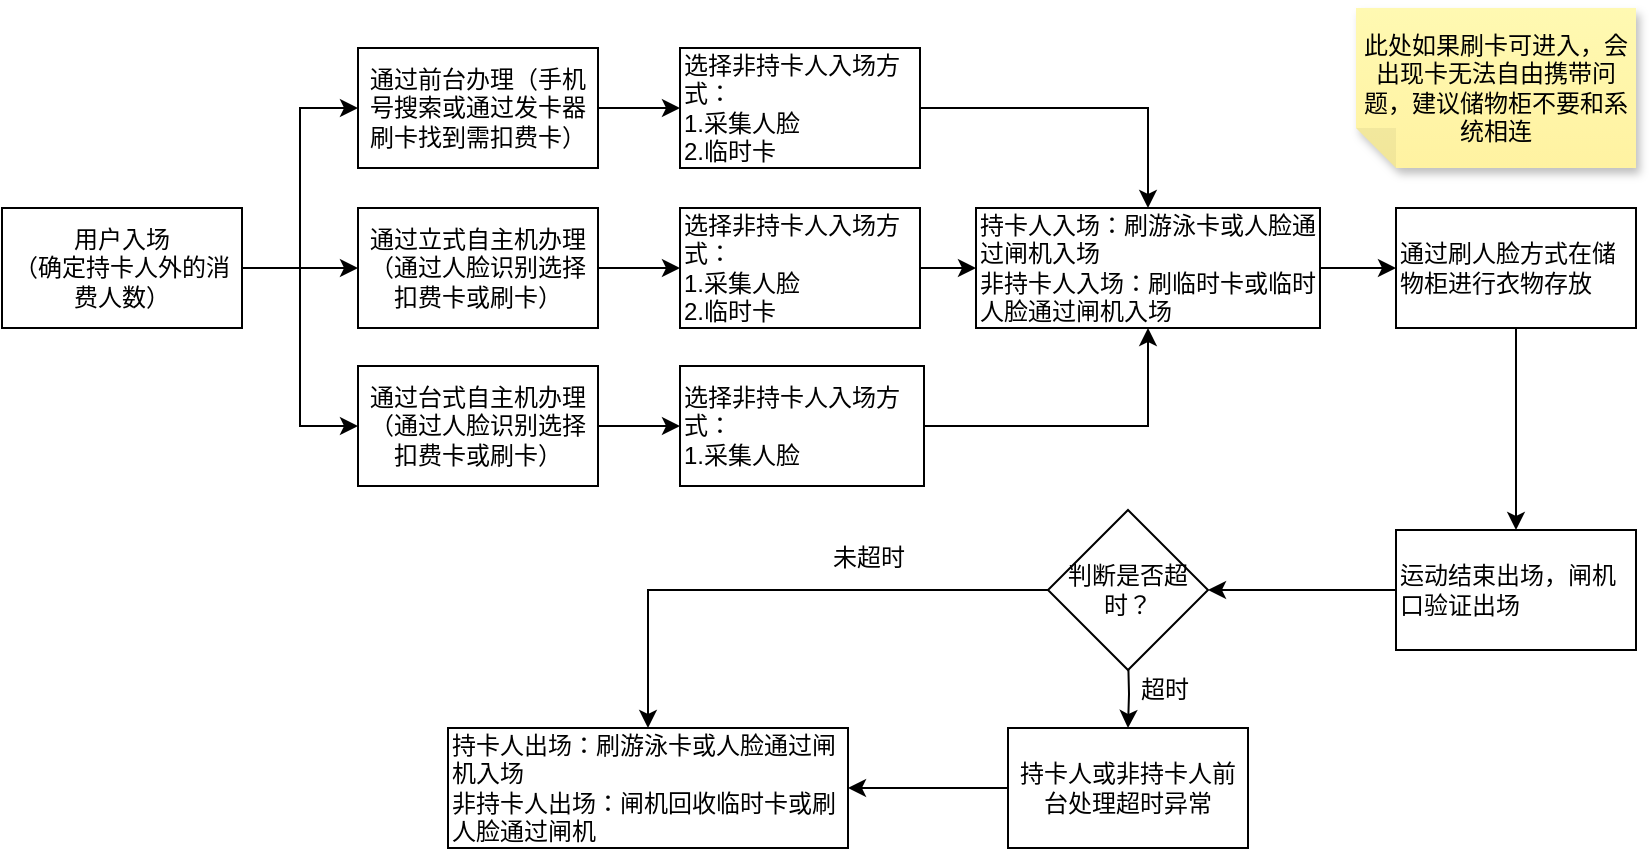 <mxfile version="21.0.6" type="github">
  <diagram id="C5RBs43oDa-KdzZeNtuy" name="Page-1">
    <mxGraphModel dx="1434" dy="699" grid="1" gridSize="10" guides="1" tooltips="1" connect="1" arrows="1" fold="1" page="1" pageScale="1" pageWidth="827" pageHeight="1169" math="0" shadow="0">
      <root>
        <mxCell id="WIyWlLk6GJQsqaUBKTNV-0" />
        <mxCell id="WIyWlLk6GJQsqaUBKTNV-1" parent="WIyWlLk6GJQsqaUBKTNV-0" />
        <mxCell id="iTxTnmrPjzGDXyez09_j-1" value="" style="edgeStyle=orthogonalEdgeStyle;rounded=0;orthogonalLoop=1;jettySize=auto;html=1;entryX=0;entryY=0.5;entryDx=0;entryDy=0;" edge="1" parent="WIyWlLk6GJQsqaUBKTNV-1" source="iTxTnmrPjzGDXyez09_j-3" target="iTxTnmrPjzGDXyez09_j-5">
          <mxGeometry relative="1" as="geometry" />
        </mxCell>
        <mxCell id="iTxTnmrPjzGDXyez09_j-2" value="" style="edgeStyle=orthogonalEdgeStyle;rounded=0;orthogonalLoop=1;jettySize=auto;html=1;entryX=0;entryY=0.5;entryDx=0;entryDy=0;" edge="1" parent="WIyWlLk6GJQsqaUBKTNV-1" source="iTxTnmrPjzGDXyez09_j-3" target="iTxTnmrPjzGDXyez09_j-9">
          <mxGeometry relative="1" as="geometry" />
        </mxCell>
        <mxCell id="iTxTnmrPjzGDXyez09_j-29" value="" style="edgeStyle=orthogonalEdgeStyle;rounded=0;orthogonalLoop=1;jettySize=auto;html=1;entryX=0;entryY=0.5;entryDx=0;entryDy=0;" edge="1" parent="WIyWlLk6GJQsqaUBKTNV-1" source="iTxTnmrPjzGDXyez09_j-3" target="iTxTnmrPjzGDXyez09_j-28">
          <mxGeometry relative="1" as="geometry" />
        </mxCell>
        <mxCell id="iTxTnmrPjzGDXyez09_j-3" value="用户入场&lt;br&gt;（确定持卡人外的消费人数）" style="rounded=0;whiteSpace=wrap;html=1;" vertex="1" parent="WIyWlLk6GJQsqaUBKTNV-1">
          <mxGeometry x="20" y="310" width="120" height="60" as="geometry" />
        </mxCell>
        <mxCell id="iTxTnmrPjzGDXyez09_j-58" value="" style="edgeStyle=orthogonalEdgeStyle;rounded=0;orthogonalLoop=1;jettySize=auto;html=1;" edge="1" parent="WIyWlLk6GJQsqaUBKTNV-1" source="iTxTnmrPjzGDXyez09_j-5" target="iTxTnmrPjzGDXyez09_j-57">
          <mxGeometry relative="1" as="geometry" />
        </mxCell>
        <mxCell id="iTxTnmrPjzGDXyez09_j-5" value="通过立式自主机办理（通过人脸识别选择扣费卡或刷卡）" style="whiteSpace=wrap;html=1;rounded=0;" vertex="1" parent="WIyWlLk6GJQsqaUBKTNV-1">
          <mxGeometry x="198" y="310" width="120" height="60" as="geometry" />
        </mxCell>
        <mxCell id="iTxTnmrPjzGDXyez09_j-56" value="" style="edgeStyle=orthogonalEdgeStyle;rounded=0;orthogonalLoop=1;jettySize=auto;html=1;" edge="1" parent="WIyWlLk6GJQsqaUBKTNV-1" source="iTxTnmrPjzGDXyez09_j-9" target="iTxTnmrPjzGDXyez09_j-55">
          <mxGeometry relative="1" as="geometry" />
        </mxCell>
        <mxCell id="iTxTnmrPjzGDXyez09_j-9" value="通过前台办理（手机号搜索或通过发卡器刷卡找到需扣费卡）" style="whiteSpace=wrap;html=1;rounded=0;" vertex="1" parent="WIyWlLk6GJQsqaUBKTNV-1">
          <mxGeometry x="198" y="230" width="120" height="60" as="geometry" />
        </mxCell>
        <mxCell id="iTxTnmrPjzGDXyez09_j-60" value="" style="edgeStyle=orthogonalEdgeStyle;rounded=0;orthogonalLoop=1;jettySize=auto;html=1;" edge="1" parent="WIyWlLk6GJQsqaUBKTNV-1" source="iTxTnmrPjzGDXyez09_j-28" target="iTxTnmrPjzGDXyez09_j-59">
          <mxGeometry relative="1" as="geometry" />
        </mxCell>
        <mxCell id="iTxTnmrPjzGDXyez09_j-28" value="通过台式自主机办理（通过人脸识别选择扣费卡或刷卡）" style="whiteSpace=wrap;html=1;rounded=0;" vertex="1" parent="WIyWlLk6GJQsqaUBKTNV-1">
          <mxGeometry x="198" y="389" width="120" height="60" as="geometry" />
        </mxCell>
        <mxCell id="iTxTnmrPjzGDXyez09_j-64" style="edgeStyle=orthogonalEdgeStyle;rounded=0;orthogonalLoop=1;jettySize=auto;html=1;exitX=1;exitY=0.5;exitDx=0;exitDy=0;entryX=0.5;entryY=0;entryDx=0;entryDy=0;" edge="1" parent="WIyWlLk6GJQsqaUBKTNV-1" source="iTxTnmrPjzGDXyez09_j-55" target="iTxTnmrPjzGDXyez09_j-62">
          <mxGeometry relative="1" as="geometry" />
        </mxCell>
        <mxCell id="iTxTnmrPjzGDXyez09_j-55" value="&lt;div style=&quot;&quot;&gt;&lt;span style=&quot;background-color: initial;&quot;&gt;选择非持卡人入场方式：&lt;/span&gt;&lt;/div&gt;1.采集人脸&lt;br&gt;2.临时卡" style="whiteSpace=wrap;html=1;rounded=0;align=left;" vertex="1" parent="WIyWlLk6GJQsqaUBKTNV-1">
          <mxGeometry x="359" y="230" width="120" height="60" as="geometry" />
        </mxCell>
        <mxCell id="iTxTnmrPjzGDXyez09_j-63" value="" style="edgeStyle=orthogonalEdgeStyle;rounded=0;orthogonalLoop=1;jettySize=auto;html=1;" edge="1" parent="WIyWlLk6GJQsqaUBKTNV-1" source="iTxTnmrPjzGDXyez09_j-57" target="iTxTnmrPjzGDXyez09_j-62">
          <mxGeometry relative="1" as="geometry" />
        </mxCell>
        <mxCell id="iTxTnmrPjzGDXyez09_j-57" value="&lt;div style=&quot;border-color: var(--border-color);&quot;&gt;选择非持卡人入场方式：&lt;/div&gt;&lt;span style=&quot;&quot;&gt;1.采集人脸&lt;/span&gt;&lt;br style=&quot;border-color: var(--border-color);&quot;&gt;&lt;span style=&quot;&quot;&gt;2.临时卡&lt;/span&gt;" style="whiteSpace=wrap;html=1;rounded=0;align=left;" vertex="1" parent="WIyWlLk6GJQsqaUBKTNV-1">
          <mxGeometry x="359" y="310" width="120" height="60" as="geometry" />
        </mxCell>
        <mxCell id="iTxTnmrPjzGDXyez09_j-65" style="edgeStyle=orthogonalEdgeStyle;rounded=0;orthogonalLoop=1;jettySize=auto;html=1;exitX=1;exitY=0.5;exitDx=0;exitDy=0;entryX=0.5;entryY=1;entryDx=0;entryDy=0;" edge="1" parent="WIyWlLk6GJQsqaUBKTNV-1" source="iTxTnmrPjzGDXyez09_j-59" target="iTxTnmrPjzGDXyez09_j-62">
          <mxGeometry relative="1" as="geometry" />
        </mxCell>
        <mxCell id="iTxTnmrPjzGDXyez09_j-59" value="&lt;div style=&quot;border-color: var(--border-color);&quot;&gt;选择非持卡人入场方式：&lt;/div&gt;&lt;span style=&quot;&quot;&gt;1.采集人脸&lt;/span&gt;" style="whiteSpace=wrap;html=1;rounded=0;align=left;" vertex="1" parent="WIyWlLk6GJQsqaUBKTNV-1">
          <mxGeometry x="359" y="389" width="122" height="60" as="geometry" />
        </mxCell>
        <mxCell id="iTxTnmrPjzGDXyez09_j-67" value="" style="edgeStyle=orthogonalEdgeStyle;rounded=0;orthogonalLoop=1;jettySize=auto;html=1;" edge="1" parent="WIyWlLk6GJQsqaUBKTNV-1" source="iTxTnmrPjzGDXyez09_j-62" target="iTxTnmrPjzGDXyez09_j-66">
          <mxGeometry relative="1" as="geometry" />
        </mxCell>
        <mxCell id="iTxTnmrPjzGDXyez09_j-62" value="&lt;div style=&quot;&quot;&gt;&lt;span style=&quot;background-color: initial;&quot;&gt;持卡人入场：刷游泳卡或人脸通过闸机入场&lt;/span&gt;&lt;/div&gt;&lt;div style=&quot;&quot;&gt;&lt;span style=&quot;background-color: initial;&quot;&gt;非持卡人入场：刷临时卡或临时人脸通过闸机入场&lt;/span&gt;&lt;/div&gt;" style="whiteSpace=wrap;html=1;rounded=0;align=left;" vertex="1" parent="WIyWlLk6GJQsqaUBKTNV-1">
          <mxGeometry x="507" y="310" width="172" height="60" as="geometry" />
        </mxCell>
        <mxCell id="iTxTnmrPjzGDXyez09_j-72" value="" style="edgeStyle=orthogonalEdgeStyle;rounded=0;orthogonalLoop=1;jettySize=auto;html=1;" edge="1" parent="WIyWlLk6GJQsqaUBKTNV-1" source="iTxTnmrPjzGDXyez09_j-66" target="iTxTnmrPjzGDXyez09_j-71">
          <mxGeometry relative="1" as="geometry" />
        </mxCell>
        <mxCell id="iTxTnmrPjzGDXyez09_j-66" value="通过刷人脸方式在储物柜进行衣物存放" style="whiteSpace=wrap;html=1;align=left;rounded=0;" vertex="1" parent="WIyWlLk6GJQsqaUBKTNV-1">
          <mxGeometry x="717" y="310" width="120" height="60" as="geometry" />
        </mxCell>
        <mxCell id="iTxTnmrPjzGDXyez09_j-68" value="此处如果刷卡可进入，会出现卡无法自由携带问题，建议储物柜不要和系统相连" style="shape=note;whiteSpace=wrap;html=1;backgroundOutline=1;fontColor=#000000;darkOpacity=0.05;fillColor=#FFF9B2;strokeColor=none;fillStyle=solid;direction=west;gradientDirection=north;gradientColor=#FFF2A1;shadow=1;size=20;pointerEvents=1;" vertex="1" parent="WIyWlLk6GJQsqaUBKTNV-1">
          <mxGeometry x="697" y="210" width="140" height="80" as="geometry" />
        </mxCell>
        <mxCell id="iTxTnmrPjzGDXyez09_j-91" style="edgeStyle=orthogonalEdgeStyle;rounded=0;orthogonalLoop=1;jettySize=auto;html=1;exitX=0;exitY=0.5;exitDx=0;exitDy=0;" edge="1" parent="WIyWlLk6GJQsqaUBKTNV-1" source="iTxTnmrPjzGDXyez09_j-71" target="iTxTnmrPjzGDXyez09_j-85">
          <mxGeometry relative="1" as="geometry" />
        </mxCell>
        <mxCell id="iTxTnmrPjzGDXyez09_j-71" value="运动结束出场，闸机口验证出场" style="whiteSpace=wrap;html=1;align=left;rounded=0;" vertex="1" parent="WIyWlLk6GJQsqaUBKTNV-1">
          <mxGeometry x="717" y="471" width="120" height="60" as="geometry" />
        </mxCell>
        <mxCell id="iTxTnmrPjzGDXyez09_j-83" value="" style="edgeStyle=orthogonalEdgeStyle;rounded=0;orthogonalLoop=1;jettySize=auto;html=1;" edge="1" parent="WIyWlLk6GJQsqaUBKTNV-1" target="iTxTnmrPjzGDXyez09_j-87">
          <mxGeometry relative="1" as="geometry">
            <mxPoint x="583" y="532" as="sourcePoint" />
          </mxGeometry>
        </mxCell>
        <mxCell id="iTxTnmrPjzGDXyez09_j-84" style="edgeStyle=orthogonalEdgeStyle;rounded=0;orthogonalLoop=1;jettySize=auto;html=1;exitX=0;exitY=0.5;exitDx=0;exitDy=0;" edge="1" parent="WIyWlLk6GJQsqaUBKTNV-1" source="iTxTnmrPjzGDXyez09_j-85" target="iTxTnmrPjzGDXyez09_j-89">
          <mxGeometry relative="1" as="geometry" />
        </mxCell>
        <mxCell id="iTxTnmrPjzGDXyez09_j-85" value="判断是否超时？" style="rhombus;whiteSpace=wrap;html=1;rounded=0;" vertex="1" parent="WIyWlLk6GJQsqaUBKTNV-1">
          <mxGeometry x="543" y="461" width="80" height="80" as="geometry" />
        </mxCell>
        <mxCell id="iTxTnmrPjzGDXyez09_j-86" value="" style="edgeStyle=orthogonalEdgeStyle;rounded=0;orthogonalLoop=1;jettySize=auto;html=1;" edge="1" parent="WIyWlLk6GJQsqaUBKTNV-1" source="iTxTnmrPjzGDXyez09_j-87" target="iTxTnmrPjzGDXyez09_j-89">
          <mxGeometry relative="1" as="geometry" />
        </mxCell>
        <mxCell id="iTxTnmrPjzGDXyez09_j-87" value="持卡人或非持卡人前台处理超时异常" style="whiteSpace=wrap;html=1;rounded=0;" vertex="1" parent="WIyWlLk6GJQsqaUBKTNV-1">
          <mxGeometry x="523" y="570" width="120" height="60" as="geometry" />
        </mxCell>
        <mxCell id="iTxTnmrPjzGDXyez09_j-88" value="超时" style="text;html=1;align=center;verticalAlign=middle;resizable=0;points=[];autosize=1;strokeColor=none;fillColor=none;" vertex="1" parent="WIyWlLk6GJQsqaUBKTNV-1">
          <mxGeometry x="576" y="536" width="50" height="30" as="geometry" />
        </mxCell>
        <mxCell id="iTxTnmrPjzGDXyez09_j-89" value="持卡人出场：刷游泳卡或人脸通过闸机入场&lt;br style=&quot;border-color: var(--border-color);&quot;&gt;&lt;span style=&quot;&quot;&gt;非持卡人出场：闸机回收临时卡或刷人脸通过闸机&lt;/span&gt;" style="whiteSpace=wrap;html=1;rounded=0;align=left;" vertex="1" parent="WIyWlLk6GJQsqaUBKTNV-1">
          <mxGeometry x="243" y="570" width="200" height="60" as="geometry" />
        </mxCell>
        <mxCell id="iTxTnmrPjzGDXyez09_j-90" value="未超时" style="text;html=1;align=center;verticalAlign=middle;resizable=0;points=[];autosize=1;strokeColor=none;fillColor=none;" vertex="1" parent="WIyWlLk6GJQsqaUBKTNV-1">
          <mxGeometry x="423" y="470" width="60" height="30" as="geometry" />
        </mxCell>
      </root>
    </mxGraphModel>
  </diagram>
</mxfile>
